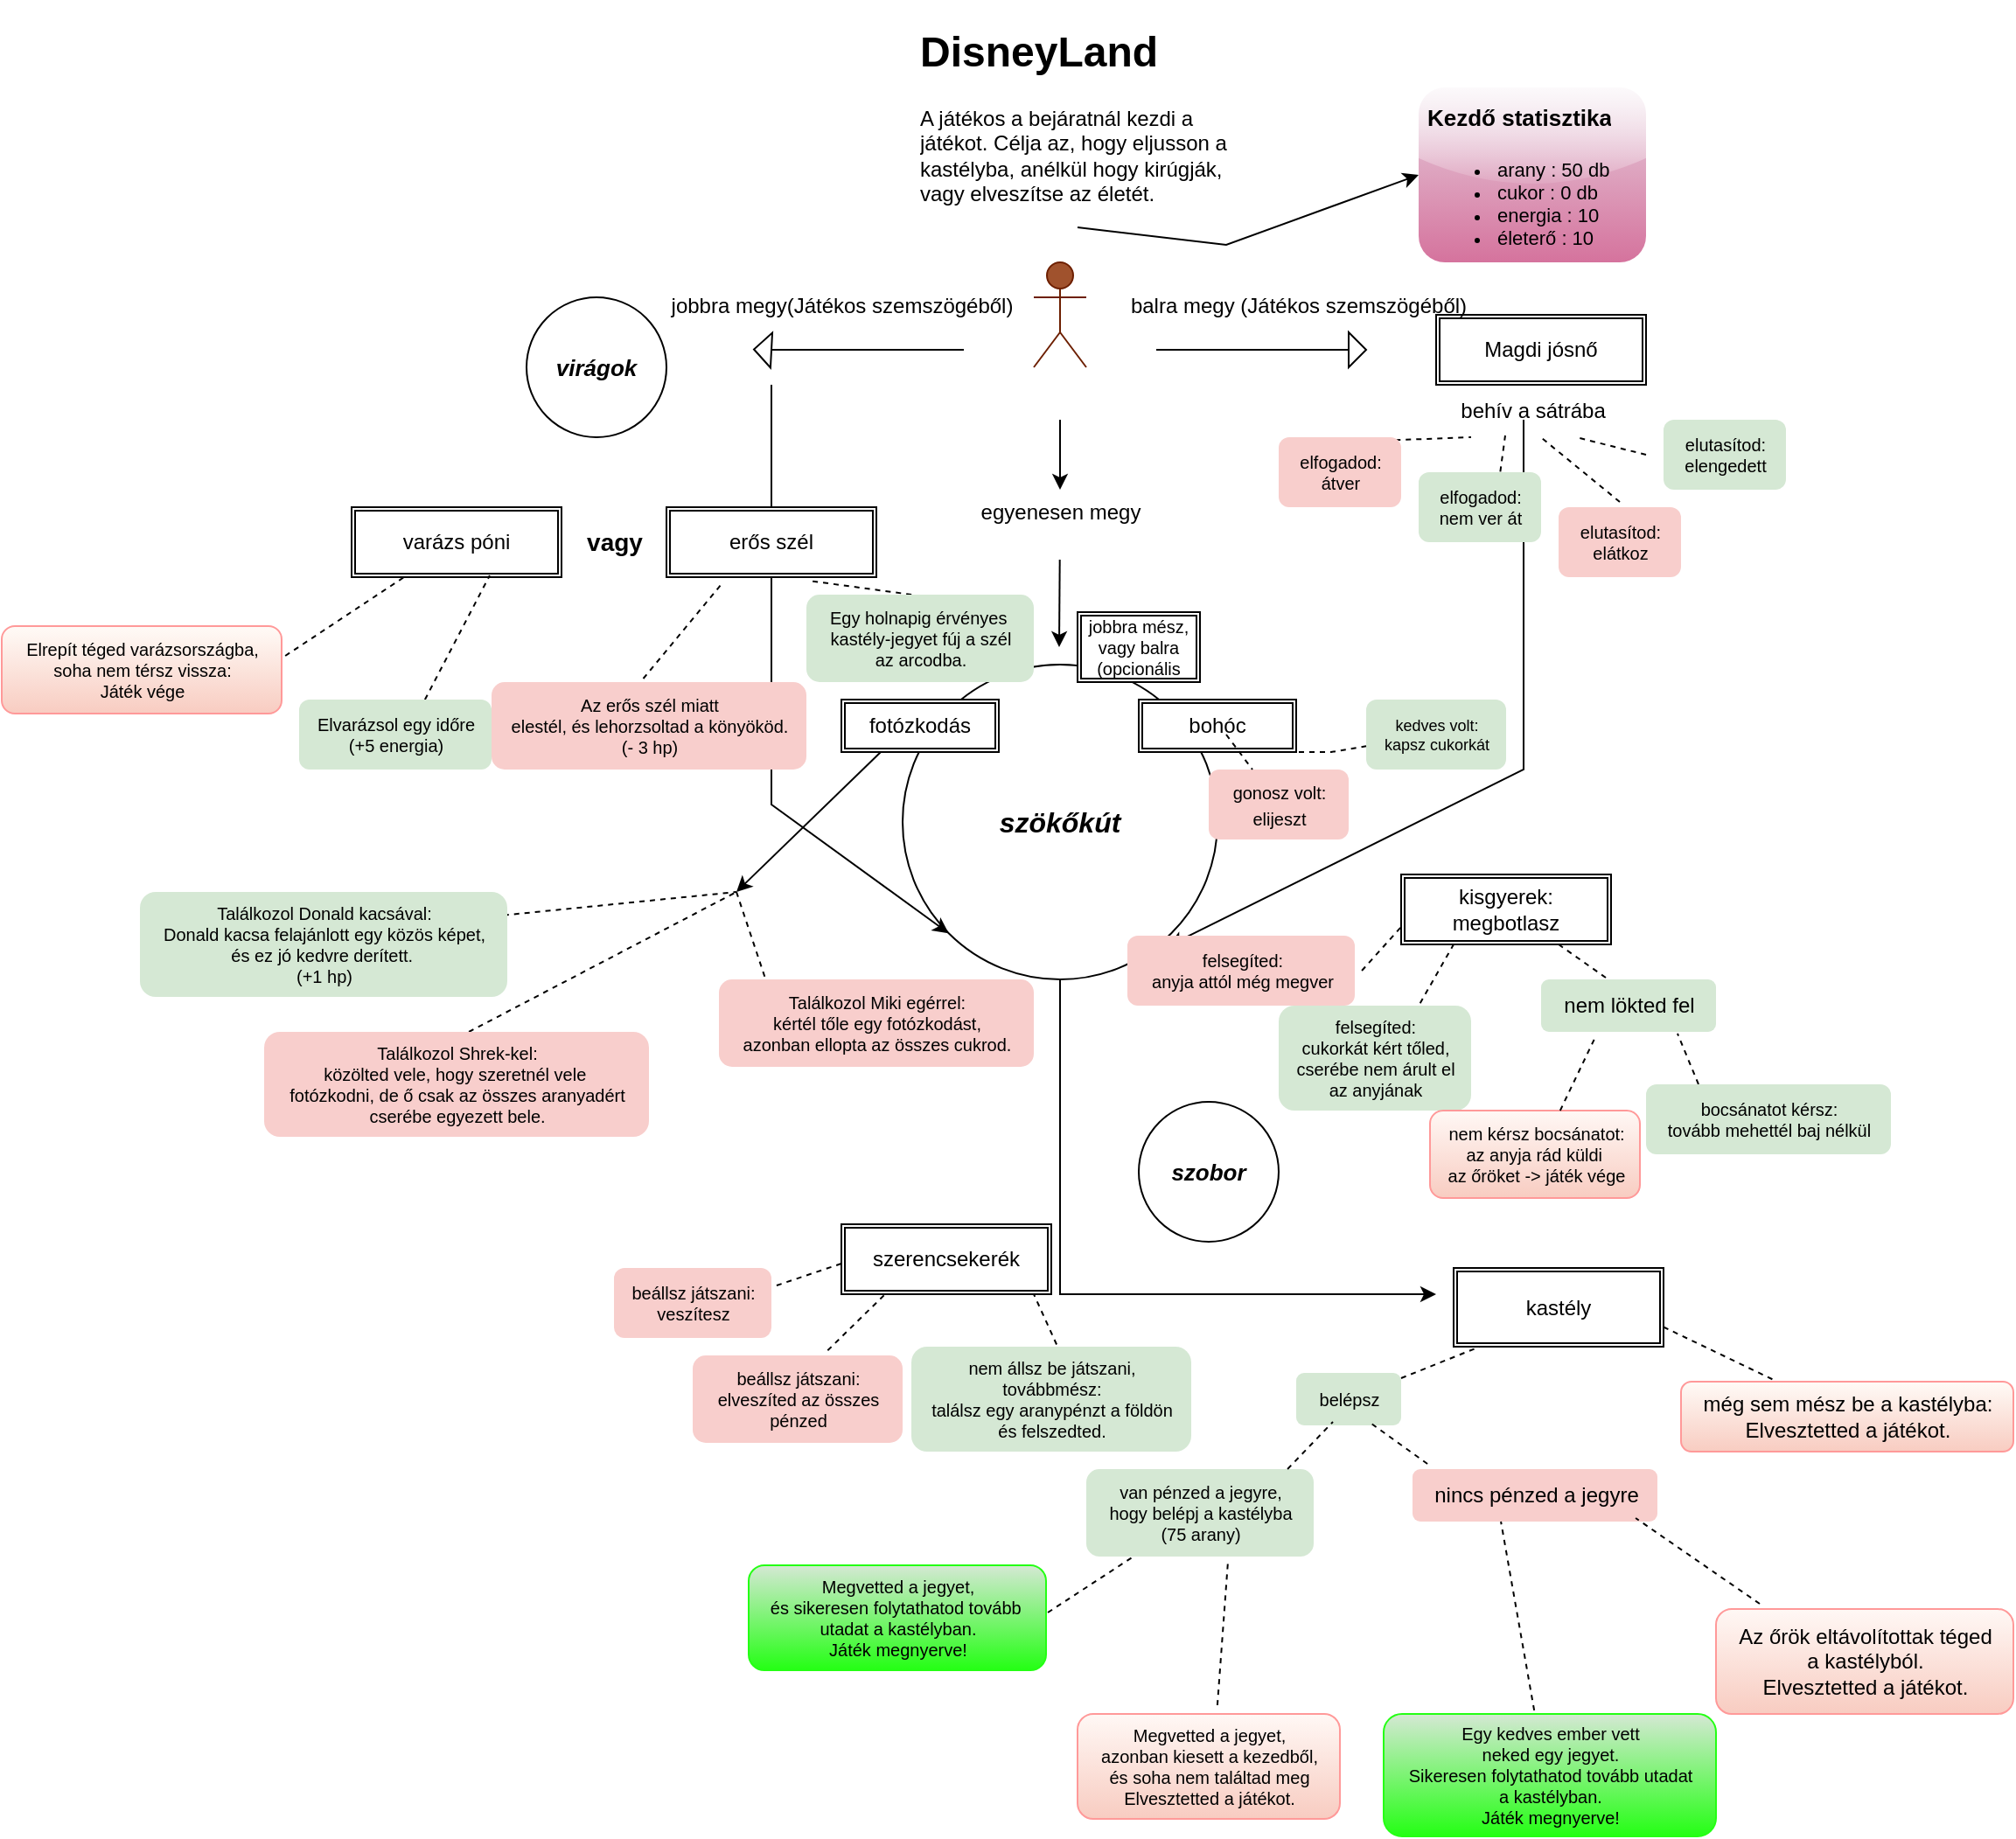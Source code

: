 <mxfile version="22.0.5" type="github">
  <diagram name="1 oldal" id="SZkVGr4VHI8cuYks12D8">
    <mxGraphModel dx="989" dy="538" grid="1" gridSize="10" guides="1" tooltips="1" connect="1" arrows="1" fold="1" page="1" pageScale="1" pageWidth="827" pageHeight="1169" math="0" shadow="0">
      <root>
        <mxCell id="0" />
        <mxCell id="1" parent="0" />
        <mxCell id="VQEg4Eyufkacg4ii3oWg-2" value="&lt;div&gt;&lt;i&gt;&lt;b&gt;kezdőpont&lt;/b&gt;&lt;/i&gt;&lt;/div&gt;&lt;div&gt;&lt;i&gt;&lt;b&gt;&lt;br&gt;&lt;/b&gt;&lt;/i&gt;&lt;/div&gt;" style="shape=umlActor;verticalLabelPosition=bottom;verticalAlign=top;html=1;outlineConnect=0;fillColor=#a0522d;strokeColor=#6D1F00;fontColor=#ffffff;" parent="1" vertex="1">
          <mxGeometry x="820" y="160" width="30" height="60" as="geometry" />
        </mxCell>
        <mxCell id="VQEg4Eyufkacg4ii3oWg-5" value="" style="endArrow=none;html=1;rounded=0;" parent="1" source="VQEg4Eyufkacg4ii3oWg-10" edge="1">
          <mxGeometry width="50" height="50" relative="1" as="geometry">
            <mxPoint x="890" y="210" as="sourcePoint" />
            <mxPoint x="1000" y="210" as="targetPoint" />
          </mxGeometry>
        </mxCell>
        <mxCell id="VQEg4Eyufkacg4ii3oWg-6" value="" style="endArrow=none;html=1;rounded=0;" parent="1" source="VQEg4Eyufkacg4ii3oWg-8" edge="1">
          <mxGeometry width="50" height="50" relative="1" as="geometry">
            <mxPoint x="670" y="210" as="sourcePoint" />
            <mxPoint x="780" y="210" as="targetPoint" />
          </mxGeometry>
        </mxCell>
        <mxCell id="VQEg4Eyufkacg4ii3oWg-9" value="" style="endArrow=none;html=1;rounded=0;" parent="1" target="VQEg4Eyufkacg4ii3oWg-8" edge="1">
          <mxGeometry width="50" height="50" relative="1" as="geometry">
            <mxPoint x="670" y="210" as="sourcePoint" />
            <mxPoint x="780" y="210" as="targetPoint" />
          </mxGeometry>
        </mxCell>
        <mxCell id="VQEg4Eyufkacg4ii3oWg-8" value="" style="triangle;whiteSpace=wrap;html=1;rotation=-177;" parent="1" vertex="1">
          <mxGeometry x="660" y="200" width="10" height="20" as="geometry" />
        </mxCell>
        <mxCell id="VQEg4Eyufkacg4ii3oWg-11" value="" style="endArrow=none;html=1;rounded=0;" parent="1" target="VQEg4Eyufkacg4ii3oWg-10" edge="1">
          <mxGeometry width="50" height="50" relative="1" as="geometry">
            <mxPoint x="890" y="210" as="sourcePoint" />
            <mxPoint x="1000" y="210" as="targetPoint" />
          </mxGeometry>
        </mxCell>
        <mxCell id="VQEg4Eyufkacg4ii3oWg-10" value="" style="triangle;whiteSpace=wrap;html=1;rotation=-180;direction=west;" parent="1" vertex="1">
          <mxGeometry x="1000" y="200" width="10" height="20" as="geometry" />
        </mxCell>
        <mxCell id="VQEg4Eyufkacg4ii3oWg-12" value="" style="endArrow=classic;html=1;rounded=0;" parent="1" source="VQEg4Eyufkacg4ii3oWg-38" edge="1">
          <mxGeometry width="50" height="50" relative="1" as="geometry">
            <mxPoint x="835" y="250" as="sourcePoint" />
            <mxPoint x="834.5" y="380" as="targetPoint" />
          </mxGeometry>
        </mxCell>
        <mxCell id="VQEg4Eyufkacg4ii3oWg-13" value="&lt;b&gt;&lt;i&gt;&lt;font style=&quot;font-size: 16px;&quot;&gt;szökőkút&lt;/font&gt;&lt;/i&gt;&lt;/b&gt;" style="ellipse;whiteSpace=wrap;html=1;aspect=fixed;" parent="1" vertex="1">
          <mxGeometry x="745" y="390" width="180" height="180" as="geometry" />
        </mxCell>
        <mxCell id="VQEg4Eyufkacg4ii3oWg-16" value="Magdi jósnő" style="shape=ext;double=1;rounded=0;whiteSpace=wrap;html=1;" parent="1" vertex="1">
          <mxGeometry x="1050" y="190" width="120" height="40" as="geometry" />
        </mxCell>
        <mxCell id="VQEg4Eyufkacg4ii3oWg-18" value="" style="endArrow=classic;html=1;rounded=0;fontSize=30;entryX=0;entryY=1;entryDx=0;entryDy=0;" parent="1" target="VQEg4Eyufkacg4ii3oWg-13" edge="1">
          <mxGeometry width="50" height="50" relative="1" as="geometry">
            <mxPoint x="670" y="230" as="sourcePoint" />
            <mxPoint x="660" y="450" as="targetPoint" />
            <Array as="points">
              <mxPoint x="670" y="470" />
            </Array>
          </mxGeometry>
        </mxCell>
        <mxCell id="VQEg4Eyufkacg4ii3oWg-20" value="" style="endArrow=classic;html=1;rounded=0;entryX=0.844;entryY=0.894;entryDx=0;entryDy=0;entryPerimeter=0;" parent="1" target="VQEg4Eyufkacg4ii3oWg-13" edge="1">
          <mxGeometry width="50" height="50" relative="1" as="geometry">
            <mxPoint x="1100" y="250" as="sourcePoint" />
            <mxPoint x="870" y="420" as="targetPoint" />
            <Array as="points">
              <mxPoint x="1100" y="450" />
            </Array>
          </mxGeometry>
        </mxCell>
        <mxCell id="VQEg4Eyufkacg4ii3oWg-22" value="" style="endArrow=classic;html=1;rounded=0;exitX=0.5;exitY=1;exitDx=0;exitDy=0;" parent="1" source="VQEg4Eyufkacg4ii3oWg-13" edge="1">
          <mxGeometry width="50" height="50" relative="1" as="geometry">
            <mxPoint x="820" y="470" as="sourcePoint" />
            <mxPoint x="1050" y="750" as="targetPoint" />
            <Array as="points">
              <mxPoint x="835" y="750" />
            </Array>
          </mxGeometry>
        </mxCell>
        <mxCell id="VQEg4Eyufkacg4ii3oWg-23" value="szerencsekerék" style="shape=ext;double=1;rounded=0;whiteSpace=wrap;html=1;" parent="1" vertex="1">
          <mxGeometry x="710" y="710" width="120" height="40" as="geometry" />
        </mxCell>
        <mxCell id="VQEg4Eyufkacg4ii3oWg-27" value="kastély" style="shape=ext;double=1;rounded=0;whiteSpace=wrap;html=1;" parent="1" vertex="1">
          <mxGeometry x="1060" y="735" width="120" height="45" as="geometry" />
        </mxCell>
        <mxCell id="VQEg4Eyufkacg4ii3oWg-29" value="fotózkodás" style="shape=ext;double=1;rounded=0;whiteSpace=wrap;html=1;" parent="1" vertex="1">
          <mxGeometry x="710" y="410" width="90" height="30" as="geometry" />
        </mxCell>
        <mxCell id="VQEg4Eyufkacg4ii3oWg-30" value="bohóc" style="shape=ext;double=1;rounded=0;whiteSpace=wrap;html=1;" parent="1" vertex="1">
          <mxGeometry x="880" y="410" width="90" height="30" as="geometry" />
        </mxCell>
        <mxCell id="VQEg4Eyufkacg4ii3oWg-32" value="kisgyerek:&lt;br&gt;megbotlasz" style="shape=ext;double=1;rounded=0;whiteSpace=wrap;html=1;" parent="1" vertex="1">
          <mxGeometry x="1030" y="510" width="120" height="40" as="geometry" />
        </mxCell>
        <mxCell id="VQEg4Eyufkacg4ii3oWg-33" value="&lt;b&gt;&lt;i&gt;&lt;font style=&quot;font-size: 13px;&quot;&gt;szobor&lt;/font&gt;&lt;/i&gt;&lt;/b&gt;" style="ellipse;whiteSpace=wrap;html=1;aspect=fixed;" parent="1" vertex="1">
          <mxGeometry x="880" y="640" width="80" height="80" as="geometry" />
        </mxCell>
        <mxCell id="VQEg4Eyufkacg4ii3oWg-34" value="varázs póni" style="shape=ext;double=1;rounded=0;whiteSpace=wrap;html=1;" parent="1" vertex="1">
          <mxGeometry x="430" y="300" width="120" height="40" as="geometry" />
        </mxCell>
        <mxCell id="VQEg4Eyufkacg4ii3oWg-35" value="balra megy (Játékos szemszögéből)" style="text;html=1;align=center;verticalAlign=middle;resizable=0;points=[];autosize=1;strokeColor=none;fillColor=none;" parent="1" vertex="1">
          <mxGeometry x="861" y="170" width="220" height="30" as="geometry" />
        </mxCell>
        <mxCell id="VQEg4Eyufkacg4ii3oWg-37" value="jobbra megy(Játékos szemszögéből)" style="text;html=1;align=center;verticalAlign=middle;resizable=0;points=[];autosize=1;strokeColor=none;fillColor=none;" parent="1" vertex="1">
          <mxGeometry x="595" y="170" width="230" height="30" as="geometry" />
        </mxCell>
        <mxCell id="VQEg4Eyufkacg4ii3oWg-39" value="" style="endArrow=classic;html=1;rounded=0;" parent="1" target="VQEg4Eyufkacg4ii3oWg-38" edge="1">
          <mxGeometry width="50" height="50" relative="1" as="geometry">
            <mxPoint x="835" y="250" as="sourcePoint" />
            <mxPoint x="834.5" y="380" as="targetPoint" />
          </mxGeometry>
        </mxCell>
        <mxCell id="VQEg4Eyufkacg4ii3oWg-38" value="&lt;div&gt;egyenesen megy&lt;/div&gt;&lt;div&gt;&lt;br&gt;&lt;/div&gt;" style="text;html=1;align=center;verticalAlign=middle;resizable=0;points=[];autosize=1;strokeColor=none;fillColor=none;" parent="1" vertex="1">
          <mxGeometry x="775" y="290" width="120" height="40" as="geometry" />
        </mxCell>
        <mxCell id="VQEg4Eyufkacg4ii3oWg-40" value="&lt;div&gt;behív a sátrába&lt;/div&gt;" style="text;html=1;align=center;verticalAlign=middle;resizable=0;points=[];autosize=1;strokeColor=none;fillColor=none;" parent="1" vertex="1">
          <mxGeometry x="1050" y="230" width="110" height="30" as="geometry" />
        </mxCell>
        <mxCell id="VQEg4Eyufkacg4ii3oWg-41" value="" style="endArrow=none;dashed=1;html=1;rounded=0;exitX=0.695;exitY=0.058;exitDx=0;exitDy=0;exitPerimeter=0;" parent="1" source="VQEg4Eyufkacg4ii3oWg-45" edge="1">
          <mxGeometry width="50" height="50" relative="1" as="geometry">
            <mxPoint x="1050" y="280" as="sourcePoint" />
            <mxPoint x="1070" y="260" as="targetPoint" />
          </mxGeometry>
        </mxCell>
        <mxCell id="VQEg4Eyufkacg4ii3oWg-42" value="" style="endArrow=none;dashed=1;html=1;rounded=0;entryX=0.658;entryY=1.033;entryDx=0;entryDy=0;entryPerimeter=0;" parent="1" edge="1">
          <mxGeometry width="50" height="50" relative="1" as="geometry">
            <mxPoint x="1170" y="270" as="sourcePoint" />
            <mxPoint x="1130" y="260" as="targetPoint" />
          </mxGeometry>
        </mxCell>
        <mxCell id="VQEg4Eyufkacg4ii3oWg-43" value="" style="endArrow=none;dashed=1;html=1;rounded=0;entryX=0.533;entryY=0.967;entryDx=0;entryDy=0;entryPerimeter=0;exitX=0.5;exitY=-0.075;exitDx=0;exitDy=0;exitPerimeter=0;" parent="1" source="mEzDhjuTcP2UeNapwm7h-10" target="VQEg4Eyufkacg4ii3oWg-40" edge="1">
          <mxGeometry width="50" height="50" relative="1" as="geometry">
            <mxPoint x="1140" y="290" as="sourcePoint" />
            <mxPoint x="1140" y="270" as="targetPoint" />
          </mxGeometry>
        </mxCell>
        <mxCell id="VQEg4Eyufkacg4ii3oWg-44" value="" style="endArrow=none;dashed=1;html=1;rounded=0;entryX=0.533;entryY=0.967;entryDx=0;entryDy=0;entryPerimeter=0;exitX=0.667;exitY=-0.008;exitDx=0;exitDy=0;exitPerimeter=0;" parent="1" source="VQEg4Eyufkacg4ii3oWg-46" edge="1">
          <mxGeometry width="50" height="50" relative="1" as="geometry">
            <mxPoint x="1090.5" y="290" as="sourcePoint" />
            <mxPoint x="1089.5" y="259" as="targetPoint" />
          </mxGeometry>
        </mxCell>
        <mxCell id="VQEg4Eyufkacg4ii3oWg-45" value="&lt;div style=&quot;font-size: 10px;&quot;&gt;elfogadod:&lt;/div&gt;&lt;div style=&quot;font-size: 10px;&quot;&gt;átver&lt;br style=&quot;font-size: 10px;&quot;&gt;&lt;/div&gt;" style="text;html=1;align=center;verticalAlign=middle;resizable=0;points=[];autosize=1;strokeColor=none;fillColor=#f8cecc;fontSize=10;rounded=1;" parent="1" vertex="1">
          <mxGeometry x="960" y="260" width="70" height="40" as="geometry" />
        </mxCell>
        <mxCell id="VQEg4Eyufkacg4ii3oWg-46" value="&lt;div style=&quot;font-size: 10px;&quot;&gt;elfogadod:&lt;/div&gt;&lt;div style=&quot;font-size: 10px;&quot;&gt;nem ver át&lt;br style=&quot;font-size: 10px;&quot;&gt;&lt;/div&gt;" style="text;html=1;align=center;verticalAlign=middle;resizable=0;points=[];autosize=1;strokeColor=none;fillColor=#d5e8d4;fontSize=10;fillStyle=auto;gradientColor=none;rounded=1;glass=0;shadow=0;" parent="1" vertex="1">
          <mxGeometry x="1040" y="280" width="70" height="40" as="geometry" />
        </mxCell>
        <mxCell id="VQEg4Eyufkacg4ii3oWg-49" value="&lt;div style=&quot;font-size: 10px;&quot;&gt;elutasítod:&lt;/div&gt;&lt;div style=&quot;font-size: 10px;&quot;&gt;elengedett&lt;/div&gt;" style="text;html=1;align=center;verticalAlign=middle;resizable=0;points=[];autosize=1;strokeColor=none;fillColor=#d5e8d4;fontSize=10;rounded=1;" parent="1" vertex="1">
          <mxGeometry x="1180" y="250" width="70" height="40" as="geometry" />
        </mxCell>
        <mxCell id="RfejrbbT5hm9Z-tXLrb4-1" value="&lt;font style=&quot;font-size: 10px;&quot;&gt;gonosz volt:&lt;br&gt;elijeszt&lt;/font&gt;" style="text;html=1;align=center;verticalAlign=middle;resizable=0;points=[];autosize=1;strokeColor=none;fillColor=#f8cecc;rounded=1;" parent="1" vertex="1">
          <mxGeometry x="920" y="450" width="80" height="40" as="geometry" />
        </mxCell>
        <mxCell id="RfejrbbT5hm9Z-tXLrb4-3" value="kedves volt:&lt;br style=&quot;font-size: 9px;&quot;&gt;kapsz cukorkát" style="text;html=1;align=center;verticalAlign=middle;resizable=0;points=[];autosize=1;strokeColor=none;fillColor=#d5e8d4;fontSize=9;rounded=1;" parent="1" vertex="1">
          <mxGeometry x="1010" y="410" width="80" height="40" as="geometry" />
        </mxCell>
        <mxCell id="RfejrbbT5hm9Z-tXLrb4-7" value="" style="endArrow=none;dashed=1;html=1;rounded=0;" parent="1" target="RfejrbbT5hm9Z-tXLrb4-1" edge="1">
          <mxGeometry width="50" height="50" relative="1" as="geometry">
            <mxPoint x="930" y="430" as="sourcePoint" />
            <mxPoint x="980" y="380" as="targetPoint" />
          </mxGeometry>
        </mxCell>
        <mxCell id="RfejrbbT5hm9Z-tXLrb4-8" value="" style="endArrow=none;dashed=1;html=1;rounded=0;exitX=0.75;exitY=1;exitDx=0;exitDy=0;" parent="1" source="VQEg4Eyufkacg4ii3oWg-30" target="RfejrbbT5hm9Z-tXLrb4-3" edge="1">
          <mxGeometry width="50" height="50" relative="1" as="geometry">
            <mxPoint x="940" y="440" as="sourcePoint" />
            <mxPoint x="942" y="450" as="targetPoint" />
            <Array as="points">
              <mxPoint x="990" y="440" />
            </Array>
          </mxGeometry>
        </mxCell>
        <mxCell id="RfejrbbT5hm9Z-tXLrb4-10" value="" style="endArrow=none;dashed=1;html=1;rounded=0;exitX=0.735;exitY=-0.023;exitDx=0;exitDy=0;exitPerimeter=0;" parent="1" source="RfejrbbT5hm9Z-tXLrb4-12" edge="1">
          <mxGeometry width="50" height="50" relative="1" as="geometry">
            <mxPoint x="1050" y="570" as="sourcePoint" />
            <mxPoint x="1060" y="550" as="targetPoint" />
          </mxGeometry>
        </mxCell>
        <mxCell id="RfejrbbT5hm9Z-tXLrb4-12" value="&lt;font style=&quot;font-size: 10px;&quot;&gt;felsegíted:&lt;br style=&quot;font-size: 10px;&quot;&gt;cukorkát kért tőled,&lt;br style=&quot;font-size: 10px;&quot;&gt;cserébe nem árult el&lt;br style=&quot;font-size: 10px;&quot;&gt;az anyjának&lt;br style=&quot;font-size: 10px;&quot;&gt;&lt;/font&gt;" style="text;html=1;align=center;verticalAlign=middle;resizable=0;points=[];autosize=1;strokeColor=none;fillColor=#d5e8d4;rounded=1;fontSize=10;" parent="1" vertex="1">
          <mxGeometry x="960" y="585" width="110" height="60" as="geometry" />
        </mxCell>
        <mxCell id="ZeIe9nPfyKFeGoANkGUT-1" value="&lt;font style=&quot;font-size: 10px;&quot;&gt;felsegíted:&lt;br style=&quot;font-size: 10px;&quot;&gt;anyja attól még megver&lt;/font&gt;" style="text;html=1;align=center;verticalAlign=middle;resizable=0;points=[];autosize=1;strokeColor=none;fillColor=#f8cecc;rounded=1;fontSize=10;" parent="1" vertex="1">
          <mxGeometry x="873.5" y="545" width="130" height="40" as="geometry" />
        </mxCell>
        <mxCell id="ZeIe9nPfyKFeGoANkGUT-3" value="nem lökted fel" style="text;html=1;align=center;verticalAlign=middle;resizable=0;points=[];autosize=1;strokeColor=none;fillColor=#d5e8d4;rounded=1;" parent="1" vertex="1">
          <mxGeometry x="1110" y="570" width="100" height="30" as="geometry" />
        </mxCell>
        <mxCell id="ZeIe9nPfyKFeGoANkGUT-4" value="" style="endArrow=none;dashed=1;html=1;rounded=0;exitX=0.37;exitY=-0.033;exitDx=0;exitDy=0;exitPerimeter=0;entryX=0.75;entryY=1;entryDx=0;entryDy=0;" parent="1" source="ZeIe9nPfyKFeGoANkGUT-3" target="VQEg4Eyufkacg4ii3oWg-32" edge="1">
          <mxGeometry width="50" height="50" relative="1" as="geometry">
            <mxPoint x="1060" y="580" as="sourcePoint" />
            <mxPoint x="1070" y="560" as="targetPoint" />
          </mxGeometry>
        </mxCell>
        <mxCell id="ZeIe9nPfyKFeGoANkGUT-5" value="" style="endArrow=none;dashed=1;html=1;rounded=0;exitX=1.031;exitY=0.5;exitDx=0;exitDy=0;exitPerimeter=0;entryX=0;entryY=0.75;entryDx=0;entryDy=0;" parent="1" source="ZeIe9nPfyKFeGoANkGUT-1" target="VQEg4Eyufkacg4ii3oWg-32" edge="1">
          <mxGeometry width="50" height="50" relative="1" as="geometry">
            <mxPoint x="1157" y="579" as="sourcePoint" />
            <mxPoint x="1130" y="560" as="targetPoint" />
          </mxGeometry>
        </mxCell>
        <mxCell id="ZeIe9nPfyKFeGoANkGUT-6" value="" style="endArrow=none;dashed=1;html=1;rounded=0;entryX=0.78;entryY=1.033;entryDx=0;entryDy=0;entryPerimeter=0;" parent="1" target="ZeIe9nPfyKFeGoANkGUT-3" edge="1">
          <mxGeometry width="50" height="50" relative="1" as="geometry">
            <mxPoint x="1200" y="630" as="sourcePoint" />
            <mxPoint x="1130" y="560" as="targetPoint" />
          </mxGeometry>
        </mxCell>
        <mxCell id="ZeIe9nPfyKFeGoANkGUT-7" value="bocsánatot kérsz:&lt;br style=&quot;font-size: 10px;&quot;&gt;tovább mehettél baj nélkül" style="text;html=1;align=center;verticalAlign=middle;resizable=0;points=[];autosize=1;strokeColor=none;fillColor=#d5e8d4;fontSize=10;rounded=1;" parent="1" vertex="1">
          <mxGeometry x="1170" y="630" width="140" height="40" as="geometry" />
        </mxCell>
        <mxCell id="ZeIe9nPfyKFeGoANkGUT-9" value="nem kérsz bocsánatot:&lt;br style=&quot;font-size: 10px;&quot;&gt;az anyja rád küldi&amp;nbsp;&lt;br style=&quot;font-size: 10px;&quot;&gt;az őröket -&amp;gt; játék vége" style="text;html=1;align=center;verticalAlign=middle;resizable=0;points=[];autosize=1;strokeColor=#FF9999;fillColor=#F8CCC1;fontSize=10;rounded=1;gradientColor=#FFF8F5;gradientDirection=north;strokeWidth=1;" parent="1" vertex="1">
          <mxGeometry x="1046.5" y="645" width="120" height="50" as="geometry" />
        </mxCell>
        <mxCell id="ZeIe9nPfyKFeGoANkGUT-10" value="" style="endArrow=none;dashed=1;html=1;rounded=0;entryX=0.31;entryY=1.1;entryDx=0;entryDy=0;entryPerimeter=0;exitX=0.62;exitY=0;exitDx=0;exitDy=0;exitPerimeter=0;" parent="1" source="ZeIe9nPfyKFeGoANkGUT-9" target="ZeIe9nPfyKFeGoANkGUT-3" edge="1">
          <mxGeometry width="50" height="50" relative="1" as="geometry">
            <mxPoint x="1210" y="640" as="sourcePoint" />
            <mxPoint x="1198" y="611" as="targetPoint" />
          </mxGeometry>
        </mxCell>
        <mxCell id="mEzDhjuTcP2UeNapwm7h-1" value="beállsz játszani:&lt;br style=&quot;font-size: 10px;&quot;&gt;veszítesz" style="text;html=1;align=center;verticalAlign=middle;resizable=0;points=[];autosize=1;strokeColor=none;fillColor=#f8cecc;fontSize=10;rounded=1;" parent="1" vertex="1">
          <mxGeometry x="580" y="735" width="90" height="40" as="geometry" />
        </mxCell>
        <mxCell id="mEzDhjuTcP2UeNapwm7h-2" value="beállsz játszani:&lt;br style=&quot;font-size: 10px;&quot;&gt;elveszíted az összes&lt;br style=&quot;font-size: 10px;&quot;&gt;pénzed" style="text;html=1;align=center;verticalAlign=middle;resizable=0;points=[];autosize=1;strokeColor=none;fillColor=#f8cecc;fontSize=10;rounded=1;" parent="1" vertex="1">
          <mxGeometry x="625" y="785" width="120" height="50" as="geometry" />
        </mxCell>
        <mxCell id="mEzDhjuTcP2UeNapwm7h-3" value="nem állsz be játszani,&lt;br style=&quot;font-size: 10px;&quot;&gt;továbbmész:&lt;br style=&quot;font-size: 10px;&quot;&gt;találsz egy aranypénzt a földön&lt;br style=&quot;font-size: 10px;&quot;&gt;és felszedted." style="text;html=1;align=center;verticalAlign=middle;resizable=0;points=[];autosize=1;strokeColor=none;fillColor=#d5e8d4;fontSize=10;rounded=1;" parent="1" vertex="1">
          <mxGeometry x="750" y="780" width="160" height="60" as="geometry" />
        </mxCell>
        <mxCell id="mEzDhjuTcP2UeNapwm7h-4" value="" style="endArrow=none;dashed=1;html=1;rounded=0;exitX=1.033;exitY=0.25;exitDx=0;exitDy=0;exitPerimeter=0;" parent="1" source="mEzDhjuTcP2UeNapwm7h-1" edge="1">
          <mxGeometry width="50" height="50" relative="1" as="geometry">
            <mxPoint x="660" y="782.5" as="sourcePoint" />
            <mxPoint x="710" y="732.5" as="targetPoint" />
          </mxGeometry>
        </mxCell>
        <mxCell id="mEzDhjuTcP2UeNapwm7h-5" value="" style="endArrow=none;dashed=1;html=1;rounded=0;exitX=0.643;exitY=-0.057;exitDx=0;exitDy=0;exitPerimeter=0;" parent="1" source="mEzDhjuTcP2UeNapwm7h-2" edge="1">
          <mxGeometry width="50" height="50" relative="1" as="geometry">
            <mxPoint x="685" y="800" as="sourcePoint" />
            <mxPoint x="735" y="750" as="targetPoint" />
          </mxGeometry>
        </mxCell>
        <mxCell id="mEzDhjuTcP2UeNapwm7h-6" value="" style="endArrow=none;dashed=1;html=1;rounded=0;exitX=0.519;exitY=-0.021;exitDx=0;exitDy=0;exitPerimeter=0;" parent="1" source="mEzDhjuTcP2UeNapwm7h-3" edge="1">
          <mxGeometry width="50" height="50" relative="1" as="geometry">
            <mxPoint x="770" y="800" as="sourcePoint" />
            <mxPoint x="820" y="750" as="targetPoint" />
          </mxGeometry>
        </mxCell>
        <mxCell id="mEzDhjuTcP2UeNapwm7h-7" value="belépsz" style="text;html=1;align=center;verticalAlign=middle;resizable=0;points=[];autosize=1;strokeColor=none;fillColor=#d5e8d4;rounded=1;fontSize=10;" parent="1" vertex="1">
          <mxGeometry x="970" y="795" width="60" height="30" as="geometry" />
        </mxCell>
        <mxCell id="mEzDhjuTcP2UeNapwm7h-10" value="elutasítod:&lt;br style=&quot;font-size: 10px;&quot;&gt;elátkoz" style="text;html=1;align=center;verticalAlign=middle;resizable=0;points=[];autosize=1;strokeColor=none;fillColor=#f8cecc;rounded=1;fontSize=10;" parent="1" vertex="1">
          <mxGeometry x="1120" y="300" width="70" height="40" as="geometry" />
        </mxCell>
        <mxCell id="mEzDhjuTcP2UeNapwm7h-11" value="&lt;h1&gt;DisneyLand&lt;/h1&gt;&lt;p&gt;A játékos a bejáratnál kezdi a játékot. Célja az, hogy eljusson a kastélyba, anélkül hogy kirúgják, vagy elveszítse az életét.&lt;/p&gt;" style="text;html=1;strokeColor=none;fillColor=none;spacing=5;spacingTop=-20;whiteSpace=wrap;overflow=hidden;rounded=0;" parent="1" vertex="1">
          <mxGeometry x="750" y="20" width="190" height="120" as="geometry" />
        </mxCell>
        <mxCell id="mEzDhjuTcP2UeNapwm7h-13" value="&lt;h1 style=&quot;text-align: justify;&quot;&gt;&lt;font style=&quot;font-size: 13px;&quot;&gt;Kezdő statisztika&lt;/font&gt;&lt;/h1&gt;&lt;p style=&quot;&quot;&gt;&lt;/p&gt;&lt;ul style=&quot;font-size: 11px;&quot;&gt;&lt;li style=&quot;text-align: justify;&quot;&gt;&lt;span style=&quot;&quot;&gt;arany : 50 db&lt;/span&gt;&lt;/li&gt;&lt;li style=&quot;border-color: var(--border-color);&quot;&gt;cukor : 0 db&lt;/li&gt;&lt;li style=&quot;border-color: var(--border-color);&quot;&gt;energia : 10&lt;/li&gt;&lt;li style=&quot;border-color: var(--border-color);&quot;&gt;életerő : 10&lt;br&gt;&lt;/li&gt;&lt;/ul&gt;&lt;p&gt;&lt;/p&gt;" style="text;html=1;strokeColor=none;fillColor=#e6d0de;spacing=5;spacingTop=-20;whiteSpace=wrap;overflow=hidden;rounded=1;fontSize=10;gradientColor=#d5739d;glass=1;" parent="1" vertex="1">
          <mxGeometry x="1040" y="60" width="130" height="100" as="geometry" />
        </mxCell>
        <mxCell id="mEzDhjuTcP2UeNapwm7h-18" value="" style="endArrow=classic;html=1;rounded=0;entryX=0;entryY=0.5;entryDx=0;entryDy=0;exitX=0.5;exitY=1;exitDx=0;exitDy=0;" parent="1" source="mEzDhjuTcP2UeNapwm7h-11" target="mEzDhjuTcP2UeNapwm7h-13" edge="1">
          <mxGeometry width="50" height="50" relative="1" as="geometry">
            <mxPoint x="760" y="320" as="sourcePoint" />
            <mxPoint x="810" y="270" as="targetPoint" />
            <Array as="points">
              <mxPoint x="930" y="150" />
            </Array>
          </mxGeometry>
        </mxCell>
        <mxCell id="mEzDhjuTcP2UeNapwm7h-19" value="van pénzed a jegyre,&lt;br style=&quot;font-size: 10px;&quot;&gt;hogy belépj a kastélyba&lt;br style=&quot;font-size: 10px;&quot;&gt;(75 arany)&lt;br style=&quot;font-size: 10px;&quot;&gt;" style="text;html=1;align=center;verticalAlign=middle;resizable=0;points=[];autosize=1;strokeColor=none;fillColor=#d5e8d4;rounded=1;fontSize=10;" parent="1" vertex="1">
          <mxGeometry x="850" y="850" width="130" height="50" as="geometry" />
        </mxCell>
        <mxCell id="mEzDhjuTcP2UeNapwm7h-20" value="Megvetted a jegyet,&lt;br style=&quot;font-size: 10px;&quot;&gt;és sikeresen folytathatod tovább&amp;nbsp;&lt;br style=&quot;font-size: 10px;&quot;&gt;utadat a kastélyban.&lt;br style=&quot;font-size: 10px;&quot;&gt;Játék megnyerve!" style="text;html=1;align=center;verticalAlign=middle;resizable=0;points=[];autosize=1;strokeColor=#24FF14;fillColor=#d5e8d4;rounded=1;fontSize=10;gradientColor=#24FF14;" parent="1" vertex="1">
          <mxGeometry x="657" y="905" width="170" height="60" as="geometry" />
        </mxCell>
        <mxCell id="mEzDhjuTcP2UeNapwm7h-21" value="Megvetted a jegyet,&lt;br style=&quot;font-size: 10px;&quot;&gt;azonban kiesett a kezedből,&lt;br style=&quot;font-size: 10px;&quot;&gt;és soha nem találtad meg&lt;br style=&quot;font-size: 10px;&quot;&gt;Elvesztetted a játékot." style="text;html=1;align=center;verticalAlign=middle;resizable=0;points=[];autosize=1;strokeColor=#FF9999;fillColor=#F8CCC1;rounded=1;fontSize=10;gradientColor=#FFF8F5;gradientDirection=north;" parent="1" vertex="1">
          <mxGeometry x="845" y="990" width="150" height="60" as="geometry" />
        </mxCell>
        <mxCell id="mEzDhjuTcP2UeNapwm7h-23" value="nincs pénzed a jegyre" style="text;html=1;align=center;verticalAlign=middle;resizable=0;points=[];autosize=1;strokeColor=none;fillColor=#f8cecc;rounded=1;" parent="1" vertex="1">
          <mxGeometry x="1036.5" y="850" width="140" height="30" as="geometry" />
        </mxCell>
        <mxCell id="mEzDhjuTcP2UeNapwm7h-25" value="Egy kedves ember vett &lt;br&gt;neked egy jegyet.&lt;br style=&quot;font-size: 10px;&quot;&gt;Sikeresen folytathatod tovább utadat&lt;br style=&quot;font-size: 10px;&quot;&gt;a kastélyban.&lt;br style=&quot;font-size: 10px;&quot;&gt;Játék megnyerve!" style="text;html=1;align=center;verticalAlign=middle;resizable=0;points=[];autosize=1;strokeColor=#24FF14;fillColor=#d5e8d4;rounded=1;fontSize=10;gradientColor=#24FF14;" parent="1" vertex="1">
          <mxGeometry x="1020" y="990" width="190" height="70" as="geometry" />
        </mxCell>
        <mxCell id="mEzDhjuTcP2UeNapwm7h-26" value="Az őrök eltávolítottak téged &lt;br&gt;a kastélyból.&lt;br&gt;Elvesztetted a játékot." style="text;html=1;align=center;verticalAlign=middle;resizable=0;points=[];autosize=1;strokeColor=#FF9999;fillColor=#F8CCC1;rounded=1;gradientColor=#FFF8F5;gradientDirection=north;" parent="1" vertex="1">
          <mxGeometry x="1210" y="930" width="170" height="60" as="geometry" />
        </mxCell>
        <mxCell id="mEzDhjuTcP2UeNapwm7h-27" value="" style="endArrow=none;dashed=1;html=1;rounded=0;entryX=0.35;entryY=0.933;entryDx=0;entryDy=0;entryPerimeter=0;exitX=0.885;exitY=0;exitDx=0;exitDy=0;exitPerimeter=0;" parent="1" source="mEzDhjuTcP2UeNapwm7h-19" target="mEzDhjuTcP2UeNapwm7h-7" edge="1">
          <mxGeometry width="50" height="50" relative="1" as="geometry">
            <mxPoint x="940" y="870" as="sourcePoint" />
            <mxPoint x="990" y="820" as="targetPoint" />
          </mxGeometry>
        </mxCell>
        <mxCell id="mEzDhjuTcP2UeNapwm7h-28" value="" style="endArrow=none;dashed=1;html=1;rounded=0;exitX=0.061;exitY=-0.1;exitDx=0;exitDy=0;exitPerimeter=0;entryX=0.717;entryY=0.967;entryDx=0;entryDy=0;entryPerimeter=0;" parent="1" source="mEzDhjuTcP2UeNapwm7h-23" target="mEzDhjuTcP2UeNapwm7h-7" edge="1">
          <mxGeometry width="50" height="50" relative="1" as="geometry">
            <mxPoint x="975" y="875" as="sourcePoint" />
            <mxPoint x="1025" y="825" as="targetPoint" />
          </mxGeometry>
        </mxCell>
        <mxCell id="mEzDhjuTcP2UeNapwm7h-29" value="" style="endArrow=none;dashed=1;html=1;rounded=0;exitX=1.006;exitY=0.45;exitDx=0;exitDy=0;exitPerimeter=0;" parent="1" source="mEzDhjuTcP2UeNapwm7h-20" edge="1">
          <mxGeometry width="50" height="50" relative="1" as="geometry">
            <mxPoint x="827" y="950" as="sourcePoint" />
            <mxPoint x="877" y="900" as="targetPoint" />
          </mxGeometry>
        </mxCell>
        <mxCell id="mEzDhjuTcP2UeNapwm7h-30" value="" style="endArrow=none;dashed=1;html=1;rounded=0;exitX=0.533;exitY=-0.083;exitDx=0;exitDy=0;exitPerimeter=0;entryX=0.623;entryY=1.06;entryDx=0;entryDy=0;entryPerimeter=0;" parent="1" source="mEzDhjuTcP2UeNapwm7h-21" target="mEzDhjuTcP2UeNapwm7h-19" edge="1">
          <mxGeometry width="50" height="50" relative="1" as="geometry">
            <mxPoint x="895" y="950" as="sourcePoint" />
            <mxPoint x="945" y="900" as="targetPoint" />
          </mxGeometry>
        </mxCell>
        <mxCell id="mEzDhjuTcP2UeNapwm7h-31" value="" style="endArrow=none;dashed=1;html=1;rounded=0;entryX=0.361;entryY=1;entryDx=0;entryDy=0;entryPerimeter=0;exitX=0.453;exitY=-0.029;exitDx=0;exitDy=0;exitPerimeter=0;" parent="1" source="mEzDhjuTcP2UeNapwm7h-25" target="mEzDhjuTcP2UeNapwm7h-23" edge="1">
          <mxGeometry width="50" height="50" relative="1" as="geometry">
            <mxPoint x="1046.5" y="930" as="sourcePoint" />
            <mxPoint x="1096.5" y="880" as="targetPoint" />
          </mxGeometry>
        </mxCell>
        <mxCell id="mEzDhjuTcP2UeNapwm7h-32" value="" style="endArrow=none;dashed=1;html=1;rounded=0;entryX=0.911;entryY=0.933;entryDx=0;entryDy=0;entryPerimeter=0;exitX=0.147;exitY=-0.05;exitDx=0;exitDy=0;exitPerimeter=0;" parent="1" source="mEzDhjuTcP2UeNapwm7h-26" target="mEzDhjuTcP2UeNapwm7h-23" edge="1">
          <mxGeometry width="50" height="50" relative="1" as="geometry">
            <mxPoint x="1130" y="930" as="sourcePoint" />
            <mxPoint x="1180" y="880" as="targetPoint" />
          </mxGeometry>
        </mxCell>
        <mxCell id="mEzDhjuTcP2UeNapwm7h-33" value="még sem mész be a kastélyba:&lt;br&gt;Elvesztetted a játékot." style="text;html=1;align=center;verticalAlign=middle;resizable=0;points=[];autosize=1;strokeColor=#FF9999;fillColor=#F8CCC1;gradientColor=#FFFBF7;gradientDirection=north;rounded=1;" parent="1" vertex="1">
          <mxGeometry x="1190" y="800" width="190" height="40" as="geometry" />
        </mxCell>
        <mxCell id="mEzDhjuTcP2UeNapwm7h-34" value="" style="endArrow=none;dashed=1;html=1;rounded=0;exitX=1;exitY=0.1;exitDx=0;exitDy=0;exitPerimeter=0;" parent="1" source="mEzDhjuTcP2UeNapwm7h-7" edge="1">
          <mxGeometry width="50" height="50" relative="1" as="geometry">
            <mxPoint x="1025" y="830" as="sourcePoint" />
            <mxPoint x="1075" y="780" as="targetPoint" />
          </mxGeometry>
        </mxCell>
        <mxCell id="mEzDhjuTcP2UeNapwm7h-35" value="" style="endArrow=none;dashed=1;html=1;rounded=0;exitX=1;exitY=0.75;exitDx=0;exitDy=0;entryX=0.279;entryY=-0.025;entryDx=0;entryDy=0;entryPerimeter=0;" parent="1" source="VQEg4Eyufkacg4ii3oWg-27" target="mEzDhjuTcP2UeNapwm7h-33" edge="1">
          <mxGeometry width="50" height="50" relative="1" as="geometry">
            <mxPoint x="1200" y="780" as="sourcePoint" />
            <mxPoint x="1250" y="730" as="targetPoint" />
          </mxGeometry>
        </mxCell>
        <mxCell id="JmrST0N77hDcvdrlOpVP-1" value="" style="endArrow=classic;html=1;rounded=0;exitX=0.25;exitY=1;exitDx=0;exitDy=0;" parent="1" source="VQEg4Eyufkacg4ii3oWg-29" edge="1">
          <mxGeometry width="50" height="50" relative="1" as="geometry">
            <mxPoint x="710" y="620" as="sourcePoint" />
            <mxPoint x="650" y="520" as="targetPoint" />
          </mxGeometry>
        </mxCell>
        <mxCell id="JmrST0N77hDcvdrlOpVP-2" value="" style="endArrow=none;dashed=1;html=1;rounded=0;exitX=0.99;exitY=0.222;exitDx=0;exitDy=0;exitPerimeter=0;" parent="1" source="JmrST0N77hDcvdrlOpVP-5" edge="1">
          <mxGeometry width="50" height="50" relative="1" as="geometry">
            <mxPoint x="550" y="540" as="sourcePoint" />
            <mxPoint x="650" y="520" as="targetPoint" />
          </mxGeometry>
        </mxCell>
        <mxCell id="JmrST0N77hDcvdrlOpVP-3" value="" style="endArrow=none;dashed=1;html=1;rounded=0;exitX=0.532;exitY=0;exitDx=0;exitDy=0;exitPerimeter=0;" parent="1" source="JmrST0N77hDcvdrlOpVP-6" edge="1">
          <mxGeometry width="50" height="50" relative="1" as="geometry">
            <mxPoint x="650" y="590" as="sourcePoint" />
            <mxPoint x="650" y="520" as="targetPoint" />
          </mxGeometry>
        </mxCell>
        <mxCell id="JmrST0N77hDcvdrlOpVP-4" value="" style="endArrow=none;dashed=1;html=1;rounded=0;entryX=0.147;entryY=-0.014;entryDx=0;entryDy=0;entryPerimeter=0;" parent="1" target="JmrST0N77hDcvdrlOpVP-7" edge="1">
          <mxGeometry width="50" height="50" relative="1" as="geometry">
            <mxPoint x="650" y="520" as="sourcePoint" />
            <mxPoint x="730" y="570" as="targetPoint" />
          </mxGeometry>
        </mxCell>
        <mxCell id="JmrST0N77hDcvdrlOpVP-5" value="Találkozol Donald kacsával:&lt;br&gt;Donald kacsa felajánlott egy közös képet,&lt;br&gt;és ez jó kedvre derített.&amp;nbsp;&lt;br&gt;(+1 hp)" style="text;html=1;align=center;verticalAlign=middle;resizable=0;points=[];autosize=1;strokeColor=none;fillColor=#d5e8d4;fontSize=10;rounded=1;" parent="1" vertex="1">
          <mxGeometry x="309" y="520" width="210" height="60" as="geometry" />
        </mxCell>
        <mxCell id="JmrST0N77hDcvdrlOpVP-6" value="Találkozol Shrek-kel:&lt;br&gt;közölted vele, hogy szeretnél vele&amp;nbsp;&lt;br&gt;fotózkodni, de ő csak az összes aranyadért&lt;br&gt;cserébe egyezett bele." style="text;html=1;align=center;verticalAlign=middle;resizable=0;points=[];autosize=1;strokeColor=none;fillColor=#f8cecc;fontSize=10;rounded=1;" parent="1" vertex="1">
          <mxGeometry x="380" y="600" width="220" height="60" as="geometry" />
        </mxCell>
        <mxCell id="JmrST0N77hDcvdrlOpVP-7" value="Találkozol Miki egérrel:&lt;br style=&quot;font-size: 10px;&quot;&gt;kértél tőle egy fotózkodást,&lt;br style=&quot;font-size: 10px;&quot;&gt;azonban ellopta az összes cukrod." style="text;html=1;align=center;verticalAlign=middle;resizable=0;points=[];autosize=1;strokeColor=none;fillColor=#f8cecc;fontSize=10;rounded=1;" parent="1" vertex="1">
          <mxGeometry x="640" y="570" width="180" height="50" as="geometry" />
        </mxCell>
        <mxCell id="JmrST0N77hDcvdrlOpVP-8" value="&lt;b&gt;&lt;font style=&quot;font-size: 14px;&quot;&gt;vagy&lt;/font&gt;&lt;/b&gt;" style="text;html=1;align=center;verticalAlign=middle;resizable=0;points=[];autosize=1;strokeColor=none;fillColor=none;" parent="1" vertex="1">
          <mxGeometry x="550" y="305" width="60" height="30" as="geometry" />
        </mxCell>
        <mxCell id="JmrST0N77hDcvdrlOpVP-10" value="erős szél" style="shape=ext;double=1;rounded=0;whiteSpace=wrap;html=1;" parent="1" vertex="1">
          <mxGeometry x="610" y="300" width="120" height="40" as="geometry" />
        </mxCell>
        <mxCell id="JmrST0N77hDcvdrlOpVP-13" value="&lt;b&gt;&lt;i&gt;&lt;font style=&quot;font-size: 13px;&quot;&gt;virágok&lt;/font&gt;&lt;/i&gt;&lt;/b&gt;" style="ellipse;whiteSpace=wrap;html=1;aspect=fixed;" parent="1" vertex="1">
          <mxGeometry x="530" y="180" width="80" height="80" as="geometry" />
        </mxCell>
        <mxCell id="JmrST0N77hDcvdrlOpVP-14" value="" style="endArrow=none;dashed=1;html=1;rounded=0;entryX=0.25;entryY=1;entryDx=0;entryDy=0;exitX=1.013;exitY=0.34;exitDx=0;exitDy=0;exitPerimeter=0;" parent="1" source="JmrST0N77hDcvdrlOpVP-15" target="VQEg4Eyufkacg4ii3oWg-34" edge="1">
          <mxGeometry width="50" height="50" relative="1" as="geometry">
            <mxPoint x="470" y="420" as="sourcePoint" />
            <mxPoint x="480" y="390" as="targetPoint" />
          </mxGeometry>
        </mxCell>
        <mxCell id="JmrST0N77hDcvdrlOpVP-15" value="Elrepít téged varázsországba,&lt;br style=&quot;font-size: 10px;&quot;&gt;soha nem térsz vissza:&lt;br style=&quot;font-size: 10px;&quot;&gt;Játék vége" style="text;html=1;align=center;verticalAlign=middle;resizable=0;points=[];autosize=1;strokeColor=#FF9999;fillColor=#F8CCC1;rounded=1;gradientColor=#FFFBF7;gradientDirection=north;fontSize=10;" parent="1" vertex="1">
          <mxGeometry x="230" y="368" width="160" height="50" as="geometry" />
        </mxCell>
        <mxCell id="JmrST0N77hDcvdrlOpVP-16" value="" style="endArrow=none;dashed=1;html=1;rounded=0;entryX=0.658;entryY=0.975;entryDx=0;entryDy=0;entryPerimeter=0;exitX=0.654;exitY=0;exitDx=0;exitDy=0;exitPerimeter=0;" parent="1" source="JmrST0N77hDcvdrlOpVP-17" target="VQEg4Eyufkacg4ii3oWg-34" edge="1">
          <mxGeometry width="50" height="50" relative="1" as="geometry">
            <mxPoint x="570" y="410" as="sourcePoint" />
            <mxPoint x="510" y="395" as="targetPoint" />
          </mxGeometry>
        </mxCell>
        <mxCell id="JmrST0N77hDcvdrlOpVP-17" value="Elvarázsol egy időre&lt;br style=&quot;font-size: 10px;&quot;&gt;(+5 energia)" style="text;html=1;align=center;verticalAlign=middle;resizable=0;points=[];autosize=1;strokeColor=none;fillColor=#d5e8d4;rounded=1;fontSize=10;" parent="1" vertex="1">
          <mxGeometry x="400" y="410" width="110" height="40" as="geometry" />
        </mxCell>
        <mxCell id="JmrST0N77hDcvdrlOpVP-18" value="" style="endArrow=none;dashed=1;html=1;rounded=0;entryX=0.677;entryY=1.05;entryDx=0;entryDy=0;exitX=0.462;exitY=0;exitDx=0;exitDy=0;exitPerimeter=0;entryPerimeter=0;" parent="1" source="JmrST0N77hDcvdrlOpVP-19" target="JmrST0N77hDcvdrlOpVP-10" edge="1">
          <mxGeometry width="50" height="50" relative="1" as="geometry">
            <mxPoint x="710" y="380" as="sourcePoint" />
            <mxPoint x="790" y="480" as="targetPoint" />
          </mxGeometry>
        </mxCell>
        <mxCell id="JmrST0N77hDcvdrlOpVP-19" value="Egy holnapig érvényes&amp;nbsp;&lt;br style=&quot;font-size: 10px;&quot;&gt;kastély-jegyet fúj a szél&lt;br style=&quot;font-size: 10px;&quot;&gt;az arcodba." style="text;html=1;align=center;verticalAlign=middle;resizable=0;points=[];autosize=1;strokeColor=none;fillColor=#d5e8d4;fontSize=10;rounded=1;" parent="1" vertex="1">
          <mxGeometry x="690" y="350" width="130" height="50" as="geometry" />
        </mxCell>
        <mxCell id="JmrST0N77hDcvdrlOpVP-20" value="Az erős szél miatt&lt;br style=&quot;font-size: 10px;&quot;&gt;elestél, és lehorzsoltad a könyököd.&lt;br style=&quot;font-size: 10px;&quot;&gt;(- 3 hp)" style="text;html=1;align=center;verticalAlign=middle;resizable=0;points=[];autosize=1;strokeColor=none;fillColor=#f8cecc;rounded=1;fontSize=10;" parent="1" vertex="1">
          <mxGeometry x="510" y="400" width="180" height="50" as="geometry" />
        </mxCell>
        <mxCell id="JmrST0N77hDcvdrlOpVP-21" value="" style="endArrow=none;dashed=1;html=1;rounded=0;entryX=0.261;entryY=1.104;entryDx=0;entryDy=0;entryPerimeter=0;exitX=0.482;exitY=-0.04;exitDx=0;exitDy=0;exitPerimeter=0;" parent="1" source="JmrST0N77hDcvdrlOpVP-20" target="JmrST0N77hDcvdrlOpVP-10" edge="1">
          <mxGeometry width="50" height="50" relative="1" as="geometry">
            <mxPoint x="800" y="450" as="sourcePoint" />
            <mxPoint x="850" y="400" as="targetPoint" />
          </mxGeometry>
        </mxCell>
        <mxCell id="tyvOHzYTXg94P7KKSL1S-2" value="jobbra mész, vagy balra (opcionális" style="shape=ext;double=1;rounded=0;whiteSpace=wrap;html=1;fontSize=10;" vertex="1" parent="1">
          <mxGeometry x="845" y="360" width="70" height="40" as="geometry" />
        </mxCell>
      </root>
    </mxGraphModel>
  </diagram>
</mxfile>
